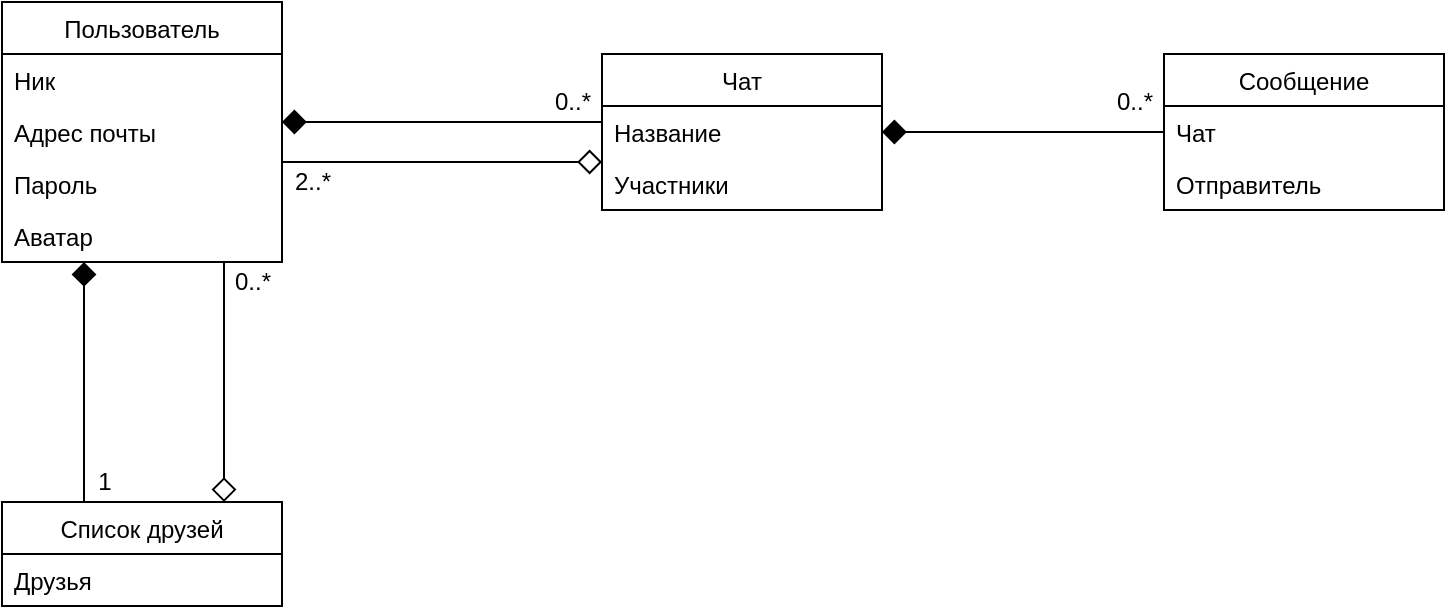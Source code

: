 <mxfile version="18.1.1" type="github">
  <diagram id="m_Y5xVD9ZGCtd96Jv5cy" name="Page-1">
    <mxGraphModel dx="1843" dy="1060" grid="1" gridSize="10" guides="1" tooltips="1" connect="1" arrows="1" fold="1" page="1" pageScale="1" pageWidth="827" pageHeight="1169" math="0" shadow="0">
      <root>
        <mxCell id="0" />
        <mxCell id="1" parent="0" />
        <mxCell id="zzLUtJSfL5fbQFalBaQW-16" style="edgeStyle=orthogonalEdgeStyle;rounded=0;orthogonalLoop=1;jettySize=auto;html=1;startArrow=diamond;startFill=1;endArrow=none;endFill=0;endSize=10;startSize=10;" edge="1" parent="1" source="zzLUtJSfL5fbQFalBaQW-1" target="zzLUtJSfL5fbQFalBaQW-6">
          <mxGeometry relative="1" as="geometry">
            <Array as="points">
              <mxPoint x="329" y="290" />
              <mxPoint x="329" y="290" />
            </Array>
          </mxGeometry>
        </mxCell>
        <mxCell id="zzLUtJSfL5fbQFalBaQW-1" value="Пользователь" style="swimlane;fontStyle=0;childLayout=stackLayout;horizontal=1;startSize=26;fillColor=none;horizontalStack=0;resizeParent=1;resizeParentMax=0;resizeLast=0;collapsible=1;marginBottom=0;" vertex="1" parent="1">
          <mxGeometry x="59" y="230" width="140" height="130" as="geometry" />
        </mxCell>
        <mxCell id="zzLUtJSfL5fbQFalBaQW-2" value="Ник    " style="text;strokeColor=none;fillColor=none;align=left;verticalAlign=top;spacingLeft=4;spacingRight=4;overflow=hidden;rotatable=0;points=[[0,0.5],[1,0.5]];portConstraint=eastwest;" vertex="1" parent="zzLUtJSfL5fbQFalBaQW-1">
          <mxGeometry y="26" width="140" height="26" as="geometry" />
        </mxCell>
        <mxCell id="zzLUtJSfL5fbQFalBaQW-3" value="Адрес почты" style="text;strokeColor=none;fillColor=none;align=left;verticalAlign=top;spacingLeft=4;spacingRight=4;overflow=hidden;rotatable=0;points=[[0,0.5],[1,0.5]];portConstraint=eastwest;" vertex="1" parent="zzLUtJSfL5fbQFalBaQW-1">
          <mxGeometry y="52" width="140" height="26" as="geometry" />
        </mxCell>
        <mxCell id="zzLUtJSfL5fbQFalBaQW-4" value="Пароль" style="text;strokeColor=none;fillColor=none;align=left;verticalAlign=top;spacingLeft=4;spacingRight=4;overflow=hidden;rotatable=0;points=[[0,0.5],[1,0.5]];portConstraint=eastwest;" vertex="1" parent="zzLUtJSfL5fbQFalBaQW-1">
          <mxGeometry y="78" width="140" height="26" as="geometry" />
        </mxCell>
        <mxCell id="zzLUtJSfL5fbQFalBaQW-5" value="Аватар" style="text;strokeColor=none;fillColor=none;align=left;verticalAlign=top;spacingLeft=4;spacingRight=4;overflow=hidden;rotatable=0;points=[[0,0.5],[1,0.5]];portConstraint=eastwest;" vertex="1" parent="zzLUtJSfL5fbQFalBaQW-1">
          <mxGeometry y="104" width="140" height="26" as="geometry" />
        </mxCell>
        <mxCell id="zzLUtJSfL5fbQFalBaQW-23" style="edgeStyle=orthogonalEdgeStyle;rounded=0;orthogonalLoop=1;jettySize=auto;html=1;startArrow=diamond;startFill=1;endArrow=none;endFill=0;startSize=10;endSize=10;" edge="1" parent="1" source="zzLUtJSfL5fbQFalBaQW-6" target="zzLUtJSfL5fbQFalBaQW-18">
          <mxGeometry relative="1" as="geometry">
            <Array as="points">
              <mxPoint x="629" y="295" />
              <mxPoint x="629" y="295" />
            </Array>
          </mxGeometry>
        </mxCell>
        <mxCell id="zzLUtJSfL5fbQFalBaQW-25" style="edgeStyle=orthogonalEdgeStyle;rounded=0;orthogonalLoop=1;jettySize=auto;html=1;startArrow=diamond;startFill=0;endArrow=none;endFill=0;startSize=10;endSize=10;" edge="1" parent="1" source="zzLUtJSfL5fbQFalBaQW-6" target="zzLUtJSfL5fbQFalBaQW-1">
          <mxGeometry relative="1" as="geometry">
            <Array as="points">
              <mxPoint x="259" y="310" />
              <mxPoint x="259" y="310" />
            </Array>
          </mxGeometry>
        </mxCell>
        <mxCell id="zzLUtJSfL5fbQFalBaQW-6" value="Чат" style="swimlane;fontStyle=0;childLayout=stackLayout;horizontal=1;startSize=26;fillColor=none;horizontalStack=0;resizeParent=1;resizeParentMax=0;resizeLast=0;collapsible=1;marginBottom=0;" vertex="1" parent="1">
          <mxGeometry x="359" y="256" width="140" height="78" as="geometry" />
        </mxCell>
        <mxCell id="zzLUtJSfL5fbQFalBaQW-7" value="Название" style="text;strokeColor=none;fillColor=none;align=left;verticalAlign=top;spacingLeft=4;spacingRight=4;overflow=hidden;rotatable=0;points=[[0,0.5],[1,0.5]];portConstraint=eastwest;" vertex="1" parent="zzLUtJSfL5fbQFalBaQW-6">
          <mxGeometry y="26" width="140" height="26" as="geometry" />
        </mxCell>
        <mxCell id="zzLUtJSfL5fbQFalBaQW-8" value="Участники" style="text;strokeColor=none;fillColor=none;align=left;verticalAlign=top;spacingLeft=4;spacingRight=4;overflow=hidden;rotatable=0;points=[[0,0.5],[1,0.5]];portConstraint=eastwest;" vertex="1" parent="zzLUtJSfL5fbQFalBaQW-6">
          <mxGeometry y="52" width="140" height="26" as="geometry" />
        </mxCell>
        <mxCell id="zzLUtJSfL5fbQFalBaQW-30" style="edgeStyle=orthogonalEdgeStyle;rounded=0;orthogonalLoop=1;jettySize=auto;html=1;startArrow=diamond;startFill=0;endArrow=none;endFill=0;startSize=10;endSize=10;" edge="1" parent="1" source="zzLUtJSfL5fbQFalBaQW-11" target="zzLUtJSfL5fbQFalBaQW-1">
          <mxGeometry relative="1" as="geometry">
            <Array as="points">
              <mxPoint x="170" y="400" />
              <mxPoint x="170" y="400" />
            </Array>
          </mxGeometry>
        </mxCell>
        <mxCell id="zzLUtJSfL5fbQFalBaQW-11" value="Список друзей" style="swimlane;fontStyle=0;childLayout=stackLayout;horizontal=1;startSize=26;fillColor=none;horizontalStack=0;resizeParent=1;resizeParentMax=0;resizeLast=0;collapsible=1;marginBottom=0;" vertex="1" parent="1">
          <mxGeometry x="59" y="480" width="140" height="52" as="geometry" />
        </mxCell>
        <mxCell id="zzLUtJSfL5fbQFalBaQW-15" value="Друзья" style="text;strokeColor=none;fillColor=none;align=left;verticalAlign=top;spacingLeft=4;spacingRight=4;overflow=hidden;rotatable=0;points=[[0,0.5],[1,0.5]];portConstraint=eastwest;" vertex="1" parent="zzLUtJSfL5fbQFalBaQW-11">
          <mxGeometry y="26" width="140" height="26" as="geometry" />
        </mxCell>
        <mxCell id="zzLUtJSfL5fbQFalBaQW-17" value="0..*" style="text;html=1;align=center;verticalAlign=middle;resizable=0;points=[];autosize=1;strokeColor=none;fillColor=none;" vertex="1" parent="1">
          <mxGeometry x="329" y="270" width="30" height="20" as="geometry" />
        </mxCell>
        <mxCell id="zzLUtJSfL5fbQFalBaQW-18" value="Сообщение" style="swimlane;fontStyle=0;childLayout=stackLayout;horizontal=1;startSize=26;fillColor=none;horizontalStack=0;resizeParent=1;resizeParentMax=0;resizeLast=0;collapsible=1;marginBottom=0;" vertex="1" parent="1">
          <mxGeometry x="640" y="256" width="140" height="78" as="geometry" />
        </mxCell>
        <mxCell id="zzLUtJSfL5fbQFalBaQW-19" value="Чат" style="text;strokeColor=none;fillColor=none;align=left;verticalAlign=top;spacingLeft=4;spacingRight=4;overflow=hidden;rotatable=0;points=[[0,0.5],[1,0.5]];portConstraint=eastwest;" vertex="1" parent="zzLUtJSfL5fbQFalBaQW-18">
          <mxGeometry y="26" width="140" height="26" as="geometry" />
        </mxCell>
        <mxCell id="zzLUtJSfL5fbQFalBaQW-20" value="Отправитель" style="text;strokeColor=none;fillColor=none;align=left;verticalAlign=top;spacingLeft=4;spacingRight=4;overflow=hidden;rotatable=0;points=[[0,0.5],[1,0.5]];portConstraint=eastwest;" vertex="1" parent="zzLUtJSfL5fbQFalBaQW-18">
          <mxGeometry y="52" width="140" height="26" as="geometry" />
        </mxCell>
        <mxCell id="zzLUtJSfL5fbQFalBaQW-24" value="0..*" style="text;html=1;align=center;verticalAlign=middle;resizable=0;points=[];autosize=1;strokeColor=none;fillColor=none;" vertex="1" parent="1">
          <mxGeometry x="610" y="270" width="30" height="20" as="geometry" />
        </mxCell>
        <mxCell id="zzLUtJSfL5fbQFalBaQW-26" value="2..*" style="text;html=1;align=center;verticalAlign=middle;resizable=0;points=[];autosize=1;strokeColor=none;fillColor=none;" vertex="1" parent="1">
          <mxGeometry x="199" y="310" width="30" height="20" as="geometry" />
        </mxCell>
        <mxCell id="zzLUtJSfL5fbQFalBaQW-29" style="edgeStyle=orthogonalEdgeStyle;rounded=0;orthogonalLoop=1;jettySize=auto;html=1;startArrow=diamond;startFill=1;endArrow=none;endFill=0;startSize=10;endSize=10;" edge="1" parent="1" source="zzLUtJSfL5fbQFalBaQW-1" target="zzLUtJSfL5fbQFalBaQW-11">
          <mxGeometry relative="1" as="geometry">
            <Array as="points">
              <mxPoint x="100" y="400" />
              <mxPoint x="100" y="400" />
            </Array>
          </mxGeometry>
        </mxCell>
        <mxCell id="zzLUtJSfL5fbQFalBaQW-31" value="0..*" style="text;html=1;align=center;verticalAlign=middle;resizable=0;points=[];autosize=1;strokeColor=none;fillColor=none;" vertex="1" parent="1">
          <mxGeometry x="169" y="360" width="30" height="20" as="geometry" />
        </mxCell>
        <mxCell id="zzLUtJSfL5fbQFalBaQW-32" value="1" style="text;html=1;align=center;verticalAlign=middle;resizable=0;points=[];autosize=1;strokeColor=none;fillColor=none;" vertex="1" parent="1">
          <mxGeometry x="100" y="460" width="20" height="20" as="geometry" />
        </mxCell>
      </root>
    </mxGraphModel>
  </diagram>
</mxfile>
